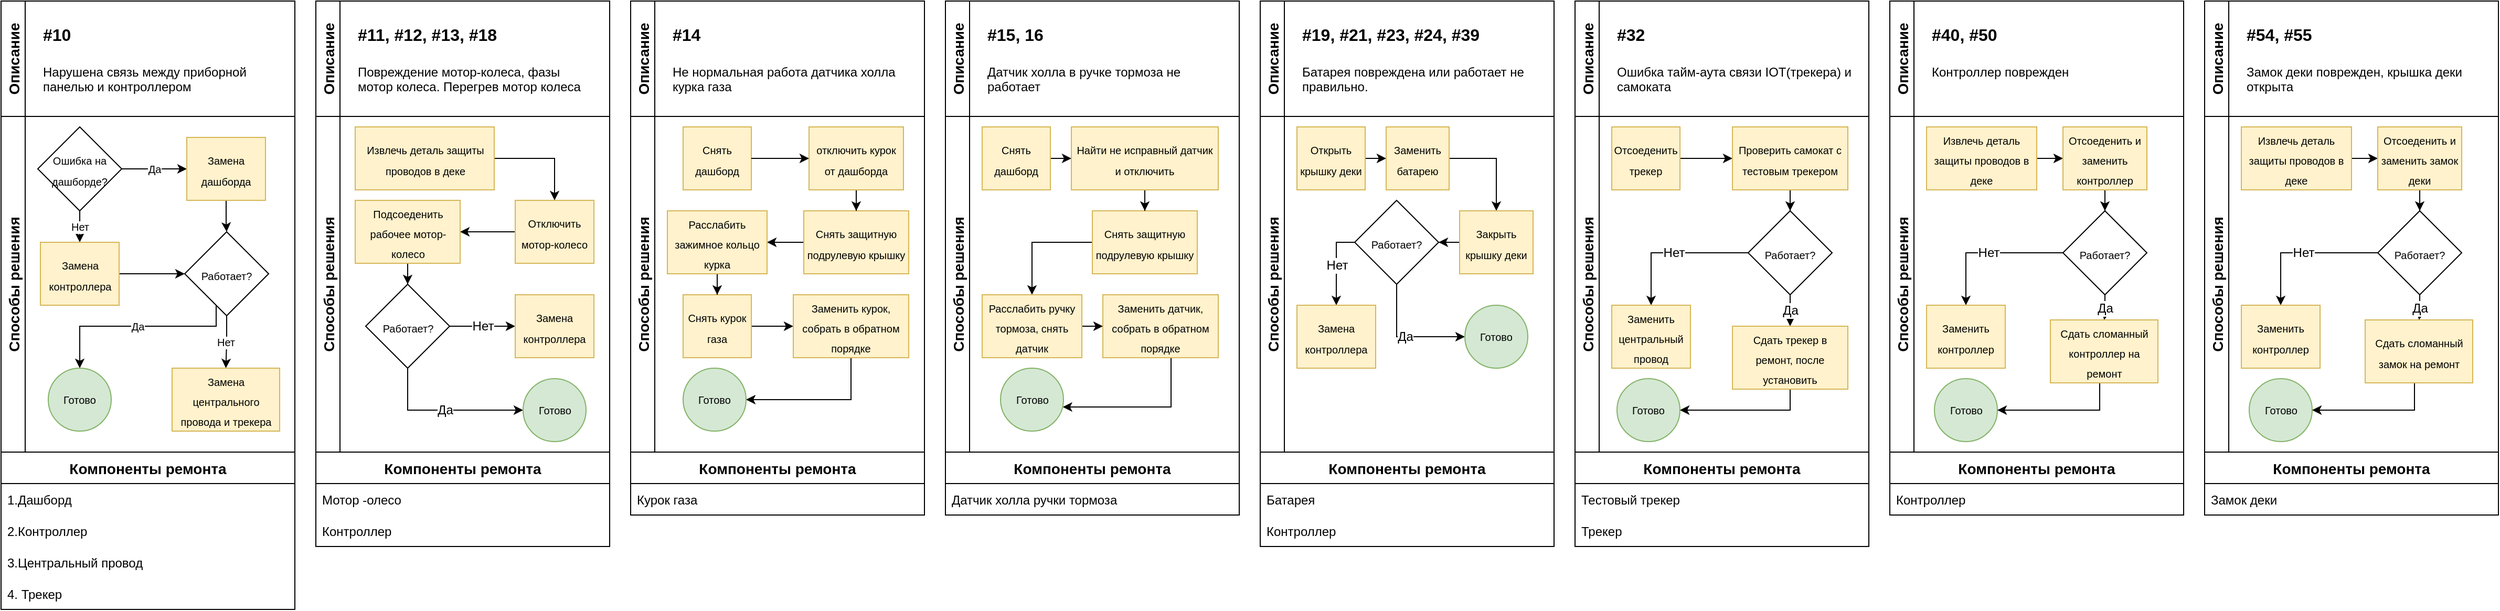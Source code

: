 <mxfile version="20.4.0" type="github">
  <diagram id="C5RBs43oDa-KdzZeNtuy" name="Page-1">
    <mxGraphModel dx="1224" dy="566" grid="1" gridSize="10" guides="1" tooltips="1" connect="1" arrows="1" fold="1" page="1" pageScale="1" pageWidth="827" pageHeight="1169" math="0" shadow="0">
      <root>
        <mxCell id="WIyWlLk6GJQsqaUBKTNV-0" />
        <mxCell id="WIyWlLk6GJQsqaUBKTNV-1" parent="WIyWlLk6GJQsqaUBKTNV-0" />
        <mxCell id="MVbqZQjScUCZrP6E3Oa8-44" value="" style="group" vertex="1" connectable="0" parent="WIyWlLk6GJQsqaUBKTNV-1">
          <mxGeometry x="10" y="20" width="280" height="550" as="geometry" />
        </mxCell>
        <mxCell id="MVbqZQjScUCZrP6E3Oa8-1" value="Способы решения" style="swimlane;horizontal=0;fontSize=14;" vertex="1" parent="MVbqZQjScUCZrP6E3Oa8-44">
          <mxGeometry y="110" width="280" height="320" as="geometry" />
        </mxCell>
        <mxCell id="MVbqZQjScUCZrP6E3Oa8-6" value="Да" style="edgeStyle=orthogonalEdgeStyle;rounded=0;orthogonalLoop=1;jettySize=auto;html=1;fontSize=10;" edge="1" parent="MVbqZQjScUCZrP6E3Oa8-1" source="MVbqZQjScUCZrP6E3Oa8-4" target="MVbqZQjScUCZrP6E3Oa8-5">
          <mxGeometry relative="1" as="geometry" />
        </mxCell>
        <mxCell id="MVbqZQjScUCZrP6E3Oa8-10" value="Нет" style="edgeStyle=orthogonalEdgeStyle;rounded=0;orthogonalLoop=1;jettySize=auto;html=1;entryX=0.5;entryY=0;entryDx=0;entryDy=0;fontSize=10;" edge="1" parent="MVbqZQjScUCZrP6E3Oa8-1" source="MVbqZQjScUCZrP6E3Oa8-4" target="MVbqZQjScUCZrP6E3Oa8-8">
          <mxGeometry relative="1" as="geometry" />
        </mxCell>
        <mxCell id="MVbqZQjScUCZrP6E3Oa8-4" value="&lt;font style=&quot;font-size: 10px;&quot;&gt;Ошибка на дашборде?&lt;/font&gt;" style="rhombus;whiteSpace=wrap;html=1;fontSize=16;" vertex="1" parent="MVbqZQjScUCZrP6E3Oa8-1">
          <mxGeometry x="35" y="10" width="80" height="80" as="geometry" />
        </mxCell>
        <mxCell id="MVbqZQjScUCZrP6E3Oa8-25" style="edgeStyle=orthogonalEdgeStyle;rounded=0;orthogonalLoop=1;jettySize=auto;html=1;entryX=0.5;entryY=0;entryDx=0;entryDy=0;fontSize=10;" edge="1" parent="MVbqZQjScUCZrP6E3Oa8-1" source="MVbqZQjScUCZrP6E3Oa8-5" target="MVbqZQjScUCZrP6E3Oa8-11">
          <mxGeometry relative="1" as="geometry" />
        </mxCell>
        <mxCell id="MVbqZQjScUCZrP6E3Oa8-5" value="&lt;font style=&quot;font-size: 10px;&quot;&gt;Замена дашборда&lt;/font&gt;" style="whiteSpace=wrap;html=1;fontSize=16;fillColor=#fff2cc;strokeColor=#d6b656;" vertex="1" parent="MVbqZQjScUCZrP6E3Oa8-1">
          <mxGeometry x="177" y="20" width="75" height="60" as="geometry" />
        </mxCell>
        <mxCell id="MVbqZQjScUCZrP6E3Oa8-20" style="edgeStyle=orthogonalEdgeStyle;rounded=0;orthogonalLoop=1;jettySize=auto;html=1;entryX=0;entryY=0.5;entryDx=0;entryDy=0;fontSize=10;" edge="1" parent="MVbqZQjScUCZrP6E3Oa8-1" source="MVbqZQjScUCZrP6E3Oa8-8" target="MVbqZQjScUCZrP6E3Oa8-11">
          <mxGeometry relative="1" as="geometry" />
        </mxCell>
        <mxCell id="MVbqZQjScUCZrP6E3Oa8-8" value="&lt;font style=&quot;font-size: 10px;&quot;&gt;Замена контроллера&lt;/font&gt;" style="whiteSpace=wrap;html=1;fontSize=16;fillColor=#fff2cc;strokeColor=#d6b656;" vertex="1" parent="MVbqZQjScUCZrP6E3Oa8-1">
          <mxGeometry x="37.5" y="120" width="75" height="60" as="geometry" />
        </mxCell>
        <mxCell id="MVbqZQjScUCZrP6E3Oa8-23" value="Да" style="edgeStyle=orthogonalEdgeStyle;rounded=0;orthogonalLoop=1;jettySize=auto;html=1;fontSize=10;" edge="1" parent="MVbqZQjScUCZrP6E3Oa8-1" source="MVbqZQjScUCZrP6E3Oa8-11" target="MVbqZQjScUCZrP6E3Oa8-16">
          <mxGeometry relative="1" as="geometry">
            <Array as="points">
              <mxPoint x="205" y="200" />
              <mxPoint x="75" y="200" />
            </Array>
          </mxGeometry>
        </mxCell>
        <mxCell id="MVbqZQjScUCZrP6E3Oa8-24" value="Нет" style="edgeStyle=orthogonalEdgeStyle;rounded=0;orthogonalLoop=1;jettySize=auto;html=1;entryX=0.5;entryY=0;entryDx=0;entryDy=0;fontSize=10;" edge="1" parent="MVbqZQjScUCZrP6E3Oa8-1" source="MVbqZQjScUCZrP6E3Oa8-11" target="MVbqZQjScUCZrP6E3Oa8-13">
          <mxGeometry relative="1" as="geometry" />
        </mxCell>
        <mxCell id="MVbqZQjScUCZrP6E3Oa8-11" value="&lt;font style=&quot;font-size: 10px;&quot;&gt;Работает?&lt;/font&gt;" style="rhombus;whiteSpace=wrap;html=1;fontSize=16;" vertex="1" parent="MVbqZQjScUCZrP6E3Oa8-1">
          <mxGeometry x="175" y="110" width="80" height="80" as="geometry" />
        </mxCell>
        <mxCell id="MVbqZQjScUCZrP6E3Oa8-13" value="&lt;font style=&quot;font-size: 10px;&quot;&gt;Замена центрального провода и трекера&lt;/font&gt;" style="whiteSpace=wrap;html=1;fontSize=16;fillColor=#fff2cc;strokeColor=#d6b656;" vertex="1" parent="MVbqZQjScUCZrP6E3Oa8-1">
          <mxGeometry x="163" y="240" width="102.5" height="60" as="geometry" />
        </mxCell>
        <mxCell id="MVbqZQjScUCZrP6E3Oa8-16" value="Готово" style="ellipse;whiteSpace=wrap;html=1;aspect=fixed;fontSize=10;fillColor=#d5e8d4;strokeColor=#82b366;" vertex="1" parent="MVbqZQjScUCZrP6E3Oa8-1">
          <mxGeometry x="45" y="240" width="60" height="60" as="geometry" />
        </mxCell>
        <mxCell id="MVbqZQjScUCZrP6E3Oa8-2" value="Описание" style="swimlane;horizontal=0;fontSize=14;" vertex="1" parent="MVbqZQjScUCZrP6E3Oa8-44">
          <mxGeometry width="280" height="110" as="geometry" />
        </mxCell>
        <mxCell id="MVbqZQjScUCZrP6E3Oa8-0" value="&lt;h1&gt;&lt;font style=&quot;font-size: 16px;&quot;&gt;#10&lt;/font&gt;&lt;/h1&gt;&lt;p&gt;Нарушена связь между приборной панелью и контроллером&lt;br&gt;&lt;/p&gt;" style="text;html=1;strokeColor=none;fillColor=none;spacing=5;spacingTop=-20;whiteSpace=wrap;overflow=hidden;rounded=0;" vertex="1" parent="MVbqZQjScUCZrP6E3Oa8-2">
          <mxGeometry x="35" y="10" width="235" height="90" as="geometry" />
        </mxCell>
        <mxCell id="MVbqZQjScUCZrP6E3Oa8-40" value="Компоненты ремонта" style="swimlane;fontStyle=1;childLayout=stackLayout;horizontal=1;startSize=30;horizontalStack=0;resizeParent=1;resizeParentMax=0;resizeLast=0;collapsible=1;marginBottom=0;fontSize=14;" vertex="1" parent="MVbqZQjScUCZrP6E3Oa8-44">
          <mxGeometry y="430" width="280" height="150" as="geometry" />
        </mxCell>
        <mxCell id="MVbqZQjScUCZrP6E3Oa8-41" value="1.Дашборд" style="text;strokeColor=none;fillColor=none;align=left;verticalAlign=middle;spacingLeft=4;spacingRight=4;overflow=hidden;points=[[0,0.5],[1,0.5]];portConstraint=eastwest;rotatable=0;fontSize=12;" vertex="1" parent="MVbqZQjScUCZrP6E3Oa8-40">
          <mxGeometry y="30" width="280" height="30" as="geometry" />
        </mxCell>
        <mxCell id="MVbqZQjScUCZrP6E3Oa8-42" value="2.Контроллер" style="text;strokeColor=none;fillColor=none;align=left;verticalAlign=middle;spacingLeft=4;spacingRight=4;overflow=hidden;points=[[0,0.5],[1,0.5]];portConstraint=eastwest;rotatable=0;fontSize=12;" vertex="1" parent="MVbqZQjScUCZrP6E3Oa8-40">
          <mxGeometry y="60" width="280" height="30" as="geometry" />
        </mxCell>
        <mxCell id="MVbqZQjScUCZrP6E3Oa8-223" value="3.Центральный провод" style="text;strokeColor=none;fillColor=none;align=left;verticalAlign=middle;spacingLeft=4;spacingRight=4;overflow=hidden;points=[[0,0.5],[1,0.5]];portConstraint=eastwest;rotatable=0;fontSize=12;" vertex="1" parent="MVbqZQjScUCZrP6E3Oa8-40">
          <mxGeometry y="90" width="280" height="30" as="geometry" />
        </mxCell>
        <mxCell id="MVbqZQjScUCZrP6E3Oa8-43" value="4. Трекер" style="text;strokeColor=none;fillColor=none;align=left;verticalAlign=middle;spacingLeft=4;spacingRight=4;overflow=hidden;points=[[0,0.5],[1,0.5]];portConstraint=eastwest;rotatable=0;fontSize=12;" vertex="1" parent="MVbqZQjScUCZrP6E3Oa8-40">
          <mxGeometry y="120" width="280" height="30" as="geometry" />
        </mxCell>
        <mxCell id="MVbqZQjScUCZrP6E3Oa8-45" value="" style="group" vertex="1" connectable="0" parent="WIyWlLk6GJQsqaUBKTNV-1">
          <mxGeometry x="310" y="20" width="280" height="550" as="geometry" />
        </mxCell>
        <mxCell id="MVbqZQjScUCZrP6E3Oa8-46" value="Способы решения" style="swimlane;horizontal=0;fontSize=14;" vertex="1" parent="MVbqZQjScUCZrP6E3Oa8-45">
          <mxGeometry y="110" width="280" height="320" as="geometry" />
        </mxCell>
        <mxCell id="MVbqZQjScUCZrP6E3Oa8-75" style="edgeStyle=orthogonalEdgeStyle;rounded=0;orthogonalLoop=1;jettySize=auto;html=1;entryX=0.5;entryY=0;entryDx=0;entryDy=0;fontSize=12;" edge="1" parent="MVbqZQjScUCZrP6E3Oa8-46" source="MVbqZQjScUCZrP6E3Oa8-51" target="MVbqZQjScUCZrP6E3Oa8-53">
          <mxGeometry relative="1" as="geometry" />
        </mxCell>
        <mxCell id="MVbqZQjScUCZrP6E3Oa8-51" value="&lt;span style=&quot;font-size: 10px;&quot;&gt;Извлечь деталь защиты проводов в деке&lt;/span&gt;" style="whiteSpace=wrap;html=1;fontSize=16;fillColor=#fff2cc;strokeColor=#d6b656;" vertex="1" parent="MVbqZQjScUCZrP6E3Oa8-46">
          <mxGeometry x="37.5" y="10" width="132.5" height="60" as="geometry" />
        </mxCell>
        <mxCell id="MVbqZQjScUCZrP6E3Oa8-76" style="edgeStyle=orthogonalEdgeStyle;rounded=0;orthogonalLoop=1;jettySize=auto;html=1;entryX=1;entryY=0.5;entryDx=0;entryDy=0;fontSize=12;" edge="1" parent="MVbqZQjScUCZrP6E3Oa8-46" source="MVbqZQjScUCZrP6E3Oa8-53" target="MVbqZQjScUCZrP6E3Oa8-57">
          <mxGeometry relative="1" as="geometry" />
        </mxCell>
        <mxCell id="MVbqZQjScUCZrP6E3Oa8-53" value="&lt;font style=&quot;font-size: 10px;&quot;&gt;Отключить мотор-колесо&lt;/font&gt;" style="whiteSpace=wrap;html=1;fontSize=16;fillColor=#fff2cc;strokeColor=#d6b656;" vertex="1" parent="MVbqZQjScUCZrP6E3Oa8-46">
          <mxGeometry x="190" y="80" width="75" height="60" as="geometry" />
        </mxCell>
        <mxCell id="MVbqZQjScUCZrP6E3Oa8-77" style="edgeStyle=orthogonalEdgeStyle;rounded=0;orthogonalLoop=1;jettySize=auto;html=1;entryX=0.5;entryY=0;entryDx=0;entryDy=0;fontSize=12;" edge="1" parent="MVbqZQjScUCZrP6E3Oa8-46" source="MVbqZQjScUCZrP6E3Oa8-57" target="MVbqZQjScUCZrP6E3Oa8-66">
          <mxGeometry relative="1" as="geometry" />
        </mxCell>
        <mxCell id="MVbqZQjScUCZrP6E3Oa8-57" value="&lt;font style=&quot;font-size: 10px;&quot;&gt;Подсоеденить рабочее мотор-колесо&lt;/font&gt;" style="whiteSpace=wrap;html=1;fontSize=16;fillColor=#fff2cc;strokeColor=#d6b656;" vertex="1" parent="MVbqZQjScUCZrP6E3Oa8-46">
          <mxGeometry x="37.5" y="80" width="100" height="60" as="geometry" />
        </mxCell>
        <mxCell id="MVbqZQjScUCZrP6E3Oa8-78" value="Нет" style="edgeStyle=orthogonalEdgeStyle;rounded=0;orthogonalLoop=1;jettySize=auto;html=1;entryX=0;entryY=0.5;entryDx=0;entryDy=0;fontSize=12;" edge="1" parent="MVbqZQjScUCZrP6E3Oa8-46" source="MVbqZQjScUCZrP6E3Oa8-66" target="MVbqZQjScUCZrP6E3Oa8-70">
          <mxGeometry relative="1" as="geometry" />
        </mxCell>
        <mxCell id="MVbqZQjScUCZrP6E3Oa8-80" value="Да" style="edgeStyle=orthogonalEdgeStyle;rounded=0;orthogonalLoop=1;jettySize=auto;html=1;entryX=0;entryY=0.5;entryDx=0;entryDy=0;fontSize=12;" edge="1" parent="MVbqZQjScUCZrP6E3Oa8-46" source="MVbqZQjScUCZrP6E3Oa8-66" target="MVbqZQjScUCZrP6E3Oa8-72">
          <mxGeometry relative="1" as="geometry">
            <Array as="points">
              <mxPoint x="88" y="280" />
            </Array>
          </mxGeometry>
        </mxCell>
        <mxCell id="MVbqZQjScUCZrP6E3Oa8-66" value="&lt;font style=&quot;font-size: 10px;&quot;&gt;Работает?&lt;/font&gt;" style="rhombus;whiteSpace=wrap;html=1;fontSize=16;" vertex="1" parent="MVbqZQjScUCZrP6E3Oa8-46">
          <mxGeometry x="47.5" y="160" width="80" height="80" as="geometry" />
        </mxCell>
        <mxCell id="MVbqZQjScUCZrP6E3Oa8-72" value="Готово" style="ellipse;whiteSpace=wrap;html=1;aspect=fixed;fontSize=10;fillColor=#d5e8d4;strokeColor=#82b366;" vertex="1" parent="MVbqZQjScUCZrP6E3Oa8-46">
          <mxGeometry x="197.5" y="250" width="60" height="60" as="geometry" />
        </mxCell>
        <mxCell id="MVbqZQjScUCZrP6E3Oa8-70" value="&lt;font style=&quot;font-size: 10px;&quot;&gt;Замена контроллера&lt;/font&gt;" style="whiteSpace=wrap;html=1;fontSize=16;fillColor=#fff2cc;strokeColor=#d6b656;" vertex="1" parent="MVbqZQjScUCZrP6E3Oa8-46">
          <mxGeometry x="190" y="170" width="75" height="60" as="geometry" />
        </mxCell>
        <mxCell id="MVbqZQjScUCZrP6E3Oa8-59" value="Описание" style="swimlane;horizontal=0;fontSize=14;" vertex="1" parent="MVbqZQjScUCZrP6E3Oa8-45">
          <mxGeometry width="280" height="110" as="geometry" />
        </mxCell>
        <mxCell id="MVbqZQjScUCZrP6E3Oa8-60" value="&lt;h1&gt;&lt;font style=&quot;font-size: 16px;&quot;&gt;#11, #12, #13, #18&lt;/font&gt;&lt;/h1&gt;&lt;p&gt;Повреждение мотор-колеса, фазы мотор колеса. Перегрев мотор колеса&lt;br&gt;&lt;/p&gt;" style="text;html=1;strokeColor=none;fillColor=none;spacing=5;spacingTop=-20;whiteSpace=wrap;overflow=hidden;rounded=0;" vertex="1" parent="MVbqZQjScUCZrP6E3Oa8-59">
          <mxGeometry x="35" y="10" width="235" height="90" as="geometry" />
        </mxCell>
        <mxCell id="MVbqZQjScUCZrP6E3Oa8-61" value="Компоненты ремонта" style="swimlane;fontStyle=1;childLayout=stackLayout;horizontal=1;startSize=30;horizontalStack=0;resizeParent=1;resizeParentMax=0;resizeLast=0;collapsible=1;marginBottom=0;fontSize=14;" vertex="1" parent="MVbqZQjScUCZrP6E3Oa8-45">
          <mxGeometry y="430" width="280" height="90" as="geometry" />
        </mxCell>
        <mxCell id="MVbqZQjScUCZrP6E3Oa8-62" value="Мотор -олесо" style="text;strokeColor=none;fillColor=none;align=left;verticalAlign=middle;spacingLeft=4;spacingRight=4;overflow=hidden;points=[[0,0.5],[1,0.5]];portConstraint=eastwest;rotatable=0;fontSize=12;" vertex="1" parent="MVbqZQjScUCZrP6E3Oa8-61">
          <mxGeometry y="30" width="280" height="30" as="geometry" />
        </mxCell>
        <mxCell id="MVbqZQjScUCZrP6E3Oa8-63" value="Контроллер" style="text;strokeColor=none;fillColor=none;align=left;verticalAlign=middle;spacingLeft=4;spacingRight=4;overflow=hidden;points=[[0,0.5],[1,0.5]];portConstraint=eastwest;rotatable=0;fontSize=12;" vertex="1" parent="MVbqZQjScUCZrP6E3Oa8-61">
          <mxGeometry y="60" width="280" height="30" as="geometry" />
        </mxCell>
        <mxCell id="MVbqZQjScUCZrP6E3Oa8-81" value="Способы решения" style="swimlane;horizontal=0;fontSize=14;" vertex="1" parent="WIyWlLk6GJQsqaUBKTNV-1">
          <mxGeometry x="610" y="130" width="280" height="320" as="geometry" />
        </mxCell>
        <mxCell id="MVbqZQjScUCZrP6E3Oa8-84" style="edgeStyle=orthogonalEdgeStyle;rounded=0;orthogonalLoop=1;jettySize=auto;html=1;entryX=1;entryY=0.5;entryDx=0;entryDy=0;fontSize=12;" edge="1" parent="MVbqZQjScUCZrP6E3Oa8-81" source="MVbqZQjScUCZrP6E3Oa8-85">
          <mxGeometry relative="1" as="geometry">
            <mxPoint x="137.5" y="110" as="targetPoint" />
          </mxGeometry>
        </mxCell>
        <mxCell id="MVbqZQjScUCZrP6E3Oa8-86" style="edgeStyle=orthogonalEdgeStyle;rounded=0;orthogonalLoop=1;jettySize=auto;html=1;entryX=0.5;entryY=0;entryDx=0;entryDy=0;fontSize=12;" edge="1" parent="MVbqZQjScUCZrP6E3Oa8-81" target="MVbqZQjScUCZrP6E3Oa8-90">
          <mxGeometry relative="1" as="geometry">
            <mxPoint x="87.5" y="140" as="sourcePoint" />
          </mxGeometry>
        </mxCell>
        <mxCell id="MVbqZQjScUCZrP6E3Oa8-88" value="Нет" style="edgeStyle=orthogonalEdgeStyle;rounded=0;orthogonalLoop=1;jettySize=auto;html=1;entryX=0;entryY=0.5;entryDx=0;entryDy=0;fontSize=12;" edge="1" parent="MVbqZQjScUCZrP6E3Oa8-81" target="MVbqZQjScUCZrP6E3Oa8-92">
          <mxGeometry relative="1" as="geometry">
            <mxPoint x="127.5" y="200" as="sourcePoint" />
          </mxGeometry>
        </mxCell>
        <mxCell id="MVbqZQjScUCZrP6E3Oa8-89" value="Да" style="edgeStyle=orthogonalEdgeStyle;rounded=0;orthogonalLoop=1;jettySize=auto;html=1;entryX=0;entryY=0.5;entryDx=0;entryDy=0;fontSize=12;" edge="1" parent="MVbqZQjScUCZrP6E3Oa8-81" target="MVbqZQjScUCZrP6E3Oa8-91">
          <mxGeometry relative="1" as="geometry">
            <Array as="points">
              <mxPoint x="88" y="280" />
            </Array>
            <mxPoint x="87.5" y="240" as="sourcePoint" />
          </mxGeometry>
        </mxCell>
        <mxCell id="MVbqZQjScUCZrP6E3Oa8-99" value="&lt;span style=&quot;font-size: 10px;&quot;&gt;Снять дашборд&lt;/span&gt;" style="whiteSpace=wrap;html=1;fontSize=16;fillColor=#fff2cc;strokeColor=#d6b656;" vertex="1" parent="MVbqZQjScUCZrP6E3Oa8-81">
          <mxGeometry x="50" y="10" width="65" height="60" as="geometry" />
        </mxCell>
        <mxCell id="MVbqZQjScUCZrP6E3Oa8-152" style="edgeStyle=orthogonalEdgeStyle;rounded=0;orthogonalLoop=1;jettySize=auto;html=1;entryX=1;entryY=0.5;entryDx=0;entryDy=0;fontSize=12;" edge="1" parent="MVbqZQjScUCZrP6E3Oa8-81" source="MVbqZQjScUCZrP6E3Oa8-101" target="MVbqZQjScUCZrP6E3Oa8-83">
          <mxGeometry relative="1" as="geometry" />
        </mxCell>
        <mxCell id="MVbqZQjScUCZrP6E3Oa8-101" value="&lt;span style=&quot;font-size: 10px;&quot;&gt;Снять защитную подрулевую крышку&lt;/span&gt;" style="whiteSpace=wrap;html=1;fontSize=16;fillColor=#fff2cc;strokeColor=#d6b656;" vertex="1" parent="MVbqZQjScUCZrP6E3Oa8-81">
          <mxGeometry x="165" y="90" width="100" height="60" as="geometry" />
        </mxCell>
        <mxCell id="MVbqZQjScUCZrP6E3Oa8-154" style="edgeStyle=orthogonalEdgeStyle;rounded=0;orthogonalLoop=1;jettySize=auto;html=1;entryX=0;entryY=0.5;entryDx=0;entryDy=0;fontSize=12;" edge="1" parent="MVbqZQjScUCZrP6E3Oa8-81" source="MVbqZQjScUCZrP6E3Oa8-111" target="MVbqZQjScUCZrP6E3Oa8-115">
          <mxGeometry relative="1" as="geometry" />
        </mxCell>
        <mxCell id="MVbqZQjScUCZrP6E3Oa8-111" value="&lt;span style=&quot;font-size: 10px;&quot;&gt;Снять курок газа&lt;/span&gt;" style="whiteSpace=wrap;html=1;fontSize=16;fillColor=#fff2cc;strokeColor=#d6b656;" vertex="1" parent="MVbqZQjScUCZrP6E3Oa8-81">
          <mxGeometry x="50" y="170" width="65" height="60" as="geometry" />
        </mxCell>
        <mxCell id="MVbqZQjScUCZrP6E3Oa8-156" style="edgeStyle=orthogonalEdgeStyle;rounded=0;orthogonalLoop=1;jettySize=auto;html=1;entryX=1;entryY=0.5;entryDx=0;entryDy=0;fontSize=12;" edge="1" parent="MVbqZQjScUCZrP6E3Oa8-81" source="MVbqZQjScUCZrP6E3Oa8-115" target="MVbqZQjScUCZrP6E3Oa8-117">
          <mxGeometry relative="1" as="geometry">
            <Array as="points">
              <mxPoint x="210" y="270" />
            </Array>
          </mxGeometry>
        </mxCell>
        <mxCell id="MVbqZQjScUCZrP6E3Oa8-115" value="&lt;span style=&quot;font-size: 10px;&quot;&gt;Заменить курок, собрать в обратном порядке&lt;/span&gt;" style="whiteSpace=wrap;html=1;fontSize=16;fillColor=#fff2cc;strokeColor=#d6b656;" vertex="1" parent="MVbqZQjScUCZrP6E3Oa8-81">
          <mxGeometry x="155" y="170" width="110" height="60" as="geometry" />
        </mxCell>
        <mxCell id="MVbqZQjScUCZrP6E3Oa8-117" value="Готово" style="ellipse;whiteSpace=wrap;html=1;aspect=fixed;fontSize=10;fillColor=#d5e8d4;strokeColor=#82b366;" vertex="1" parent="MVbqZQjScUCZrP6E3Oa8-81">
          <mxGeometry x="50" y="240" width="60" height="60" as="geometry" />
        </mxCell>
        <mxCell id="MVbqZQjScUCZrP6E3Oa8-151" style="edgeStyle=orthogonalEdgeStyle;rounded=0;orthogonalLoop=1;jettySize=auto;html=1;entryX=0.5;entryY=0;entryDx=0;entryDy=0;fontSize=12;" edge="1" parent="MVbqZQjScUCZrP6E3Oa8-81" source="MVbqZQjScUCZrP6E3Oa8-144" target="MVbqZQjScUCZrP6E3Oa8-101">
          <mxGeometry relative="1" as="geometry" />
        </mxCell>
        <mxCell id="MVbqZQjScUCZrP6E3Oa8-144" value="&lt;span style=&quot;font-size: 10px;&quot;&gt;отключить курок от дашборда&lt;/span&gt;" style="whiteSpace=wrap;html=1;fontSize=16;fillColor=#fff2cc;strokeColor=#d6b656;" vertex="1" parent="MVbqZQjScUCZrP6E3Oa8-81">
          <mxGeometry x="170" y="10" width="90" height="60" as="geometry" />
        </mxCell>
        <mxCell id="MVbqZQjScUCZrP6E3Oa8-145" value="" style="edgeStyle=orthogonalEdgeStyle;rounded=0;orthogonalLoop=1;jettySize=auto;html=1;fontSize=12;" edge="1" parent="MVbqZQjScUCZrP6E3Oa8-81" source="MVbqZQjScUCZrP6E3Oa8-99" target="MVbqZQjScUCZrP6E3Oa8-144">
          <mxGeometry relative="1" as="geometry" />
        </mxCell>
        <mxCell id="MVbqZQjScUCZrP6E3Oa8-153" style="edgeStyle=orthogonalEdgeStyle;rounded=0;orthogonalLoop=1;jettySize=auto;html=1;entryX=0.5;entryY=0;entryDx=0;entryDy=0;fontSize=12;" edge="1" parent="MVbqZQjScUCZrP6E3Oa8-81" source="MVbqZQjScUCZrP6E3Oa8-83" target="MVbqZQjScUCZrP6E3Oa8-111">
          <mxGeometry relative="1" as="geometry" />
        </mxCell>
        <mxCell id="MVbqZQjScUCZrP6E3Oa8-83" value="&lt;span style=&quot;font-size: 10px;&quot;&gt;Расслабить зажимное кольцо курка&lt;/span&gt;" style="whiteSpace=wrap;html=1;fontSize=16;fillColor=#fff2cc;strokeColor=#d6b656;" vertex="1" parent="MVbqZQjScUCZrP6E3Oa8-81">
          <mxGeometry x="35" y="90" width="95" height="60" as="geometry" />
        </mxCell>
        <mxCell id="MVbqZQjScUCZrP6E3Oa8-93" value="Описание" style="swimlane;horizontal=0;fontSize=14;" vertex="1" parent="WIyWlLk6GJQsqaUBKTNV-1">
          <mxGeometry x="610" y="20" width="280" height="110" as="geometry" />
        </mxCell>
        <mxCell id="MVbqZQjScUCZrP6E3Oa8-94" value="&lt;h1&gt;&lt;font style=&quot;font-size: 16px;&quot;&gt;#14&lt;/font&gt;&lt;/h1&gt;&lt;p&gt;Не нормальная работа датчика холла курка газа&lt;br&gt;&lt;/p&gt;" style="text;html=1;strokeColor=none;fillColor=none;spacing=5;spacingTop=-20;whiteSpace=wrap;overflow=hidden;rounded=0;" vertex="1" parent="MVbqZQjScUCZrP6E3Oa8-93">
          <mxGeometry x="35" y="10" width="235" height="90" as="geometry" />
        </mxCell>
        <mxCell id="MVbqZQjScUCZrP6E3Oa8-95" value="Компоненты ремонта" style="swimlane;fontStyle=1;childLayout=stackLayout;horizontal=1;startSize=30;horizontalStack=0;resizeParent=1;resizeParentMax=0;resizeLast=0;collapsible=1;marginBottom=0;fontSize=14;" vertex="1" parent="WIyWlLk6GJQsqaUBKTNV-1">
          <mxGeometry x="610" y="450" width="280" height="60" as="geometry" />
        </mxCell>
        <mxCell id="MVbqZQjScUCZrP6E3Oa8-96" value="Курок газа" style="text;strokeColor=none;fillColor=none;align=left;verticalAlign=middle;spacingLeft=4;spacingRight=4;overflow=hidden;points=[[0,0.5],[1,0.5]];portConstraint=eastwest;rotatable=0;fontSize=12;" vertex="1" parent="MVbqZQjScUCZrP6E3Oa8-95">
          <mxGeometry y="30" width="280" height="30" as="geometry" />
        </mxCell>
        <mxCell id="MVbqZQjScUCZrP6E3Oa8-119" value="Способы решения" style="swimlane;horizontal=0;fontSize=14;" vertex="1" parent="WIyWlLk6GJQsqaUBKTNV-1">
          <mxGeometry x="910" y="130" width="280" height="320" as="geometry" />
        </mxCell>
        <mxCell id="MVbqZQjScUCZrP6E3Oa8-122" style="edgeStyle=orthogonalEdgeStyle;rounded=0;orthogonalLoop=1;jettySize=auto;html=1;entryX=1;entryY=0.5;entryDx=0;entryDy=0;fontSize=12;" edge="1" parent="MVbqZQjScUCZrP6E3Oa8-119">
          <mxGeometry relative="1" as="geometry">
            <mxPoint x="137.5" y="110" as="targetPoint" />
          </mxGeometry>
        </mxCell>
        <mxCell id="MVbqZQjScUCZrP6E3Oa8-123" style="edgeStyle=orthogonalEdgeStyle;rounded=0;orthogonalLoop=1;jettySize=auto;html=1;entryX=0.5;entryY=0;entryDx=0;entryDy=0;fontSize=12;" edge="1" parent="MVbqZQjScUCZrP6E3Oa8-119">
          <mxGeometry relative="1" as="geometry">
            <mxPoint x="87.5" y="140" as="sourcePoint" />
          </mxGeometry>
        </mxCell>
        <mxCell id="MVbqZQjScUCZrP6E3Oa8-124" value="Нет" style="edgeStyle=orthogonalEdgeStyle;rounded=0;orthogonalLoop=1;jettySize=auto;html=1;entryX=0;entryY=0.5;entryDx=0;entryDy=0;fontSize=12;" edge="1" parent="MVbqZQjScUCZrP6E3Oa8-119">
          <mxGeometry relative="1" as="geometry">
            <mxPoint x="127.5" y="200" as="sourcePoint" />
          </mxGeometry>
        </mxCell>
        <mxCell id="MVbqZQjScUCZrP6E3Oa8-125" value="Да" style="edgeStyle=orthogonalEdgeStyle;rounded=0;orthogonalLoop=1;jettySize=auto;html=1;entryX=0;entryY=0.5;entryDx=0;entryDy=0;fontSize=12;" edge="1" parent="MVbqZQjScUCZrP6E3Oa8-119">
          <mxGeometry relative="1" as="geometry">
            <Array as="points">
              <mxPoint x="88" y="280" />
            </Array>
            <mxPoint x="87.5" y="240" as="sourcePoint" />
          </mxGeometry>
        </mxCell>
        <mxCell id="MVbqZQjScUCZrP6E3Oa8-160" style="edgeStyle=orthogonalEdgeStyle;rounded=0;orthogonalLoop=1;jettySize=auto;html=1;entryX=0;entryY=0.5;entryDx=0;entryDy=0;fontSize=12;" edge="1" parent="MVbqZQjScUCZrP6E3Oa8-119" source="MVbqZQjScUCZrP6E3Oa8-127" target="MVbqZQjScUCZrP6E3Oa8-121">
          <mxGeometry relative="1" as="geometry" />
        </mxCell>
        <mxCell id="MVbqZQjScUCZrP6E3Oa8-127" value="&lt;span style=&quot;font-size: 10px;&quot;&gt;Снять дашборд&lt;/span&gt;" style="whiteSpace=wrap;html=1;fontSize=16;fillColor=#fff2cc;strokeColor=#d6b656;" vertex="1" parent="MVbqZQjScUCZrP6E3Oa8-119">
          <mxGeometry x="35" y="10" width="65" height="60" as="geometry" />
        </mxCell>
        <mxCell id="MVbqZQjScUCZrP6E3Oa8-162" style="edgeStyle=orthogonalEdgeStyle;rounded=0;orthogonalLoop=1;jettySize=auto;html=1;entryX=0.5;entryY=0;entryDx=0;entryDy=0;fontSize=12;" edge="1" parent="MVbqZQjScUCZrP6E3Oa8-119" source="MVbqZQjScUCZrP6E3Oa8-129" target="MVbqZQjScUCZrP6E3Oa8-131">
          <mxGeometry relative="1" as="geometry" />
        </mxCell>
        <mxCell id="MVbqZQjScUCZrP6E3Oa8-129" value="&lt;span style=&quot;font-size: 10px;&quot;&gt;Снять защитную подрулевую крышку&lt;/span&gt;" style="whiteSpace=wrap;html=1;fontSize=16;fillColor=#fff2cc;strokeColor=#d6b656;" vertex="1" parent="MVbqZQjScUCZrP6E3Oa8-119">
          <mxGeometry x="140" y="90" width="100" height="60" as="geometry" />
        </mxCell>
        <mxCell id="MVbqZQjScUCZrP6E3Oa8-130" style="edgeStyle=orthogonalEdgeStyle;rounded=0;orthogonalLoop=1;jettySize=auto;html=1;entryX=0;entryY=0.5;entryDx=0;entryDy=0;fontSize=12;" edge="1" parent="MVbqZQjScUCZrP6E3Oa8-119" source="MVbqZQjScUCZrP6E3Oa8-131" target="MVbqZQjScUCZrP6E3Oa8-133">
          <mxGeometry relative="1" as="geometry" />
        </mxCell>
        <mxCell id="MVbqZQjScUCZrP6E3Oa8-131" value="&lt;span style=&quot;font-size: 10px;&quot;&gt;Расслабить ручку тормоза, снять датчик&lt;/span&gt;" style="whiteSpace=wrap;html=1;fontSize=16;fillColor=#fff2cc;strokeColor=#d6b656;" vertex="1" parent="MVbqZQjScUCZrP6E3Oa8-119">
          <mxGeometry x="35" y="170" width="95" height="60" as="geometry" />
        </mxCell>
        <mxCell id="MVbqZQjScUCZrP6E3Oa8-132" style="edgeStyle=orthogonalEdgeStyle;rounded=0;orthogonalLoop=1;jettySize=auto;html=1;entryX=0.988;entryY=0.624;entryDx=0;entryDy=0;entryPerimeter=0;fontSize=12;" edge="1" parent="MVbqZQjScUCZrP6E3Oa8-119" source="MVbqZQjScUCZrP6E3Oa8-133" target="MVbqZQjScUCZrP6E3Oa8-134">
          <mxGeometry relative="1" as="geometry">
            <Array as="points">
              <mxPoint x="215" y="277" />
              <mxPoint x="112" y="277" />
            </Array>
          </mxGeometry>
        </mxCell>
        <mxCell id="MVbqZQjScUCZrP6E3Oa8-133" value="&lt;span style=&quot;font-size: 10px;&quot;&gt;Заменить датчик, собрать в обратном порядке&lt;/span&gt;" style="whiteSpace=wrap;html=1;fontSize=16;fillColor=#fff2cc;strokeColor=#d6b656;" vertex="1" parent="MVbqZQjScUCZrP6E3Oa8-119">
          <mxGeometry x="150" y="170" width="110" height="60" as="geometry" />
        </mxCell>
        <mxCell id="MVbqZQjScUCZrP6E3Oa8-134" value="Готово" style="ellipse;whiteSpace=wrap;html=1;aspect=fixed;fontSize=10;fillColor=#d5e8d4;strokeColor=#82b366;" vertex="1" parent="MVbqZQjScUCZrP6E3Oa8-119">
          <mxGeometry x="52.5" y="240" width="60" height="60" as="geometry" />
        </mxCell>
        <mxCell id="MVbqZQjScUCZrP6E3Oa8-161" style="edgeStyle=orthogonalEdgeStyle;rounded=0;orthogonalLoop=1;jettySize=auto;html=1;entryX=0.5;entryY=0;entryDx=0;entryDy=0;fontSize=12;" edge="1" parent="MVbqZQjScUCZrP6E3Oa8-119" source="MVbqZQjScUCZrP6E3Oa8-121" target="MVbqZQjScUCZrP6E3Oa8-129">
          <mxGeometry relative="1" as="geometry" />
        </mxCell>
        <mxCell id="MVbqZQjScUCZrP6E3Oa8-121" value="&lt;span style=&quot;font-size: 10px;&quot;&gt;Найти не исправный датчик&lt;br&gt;и отключить&lt;/span&gt;" style="whiteSpace=wrap;html=1;fontSize=16;fillColor=#fff2cc;strokeColor=#d6b656;" vertex="1" parent="MVbqZQjScUCZrP6E3Oa8-119">
          <mxGeometry x="120" y="10" width="140" height="60" as="geometry" />
        </mxCell>
        <mxCell id="MVbqZQjScUCZrP6E3Oa8-135" value="Описание" style="swimlane;horizontal=0;fontSize=14;" vertex="1" parent="WIyWlLk6GJQsqaUBKTNV-1">
          <mxGeometry x="910" y="20" width="280" height="110" as="geometry" />
        </mxCell>
        <mxCell id="MVbqZQjScUCZrP6E3Oa8-136" value="&lt;h1&gt;&lt;font style=&quot;font-size: 16px;&quot;&gt;#15, 16&lt;/font&gt;&lt;/h1&gt;&lt;p&gt;Датчик холла в ручке тормоза не работает&lt;br&gt;&lt;/p&gt;" style="text;html=1;strokeColor=none;fillColor=none;spacing=5;spacingTop=-20;whiteSpace=wrap;overflow=hidden;rounded=0;" vertex="1" parent="MVbqZQjScUCZrP6E3Oa8-135">
          <mxGeometry x="35" y="10" width="235" height="90" as="geometry" />
        </mxCell>
        <mxCell id="MVbqZQjScUCZrP6E3Oa8-137" value="Компоненты ремонта" style="swimlane;fontStyle=1;childLayout=stackLayout;horizontal=1;startSize=30;horizontalStack=0;resizeParent=1;resizeParentMax=0;resizeLast=0;collapsible=1;marginBottom=0;fontSize=14;" vertex="1" parent="WIyWlLk6GJQsqaUBKTNV-1">
          <mxGeometry x="910" y="450" width="280" height="60" as="geometry" />
        </mxCell>
        <mxCell id="MVbqZQjScUCZrP6E3Oa8-138" value="Датчик холла ручки тормоза" style="text;strokeColor=none;fillColor=none;align=left;verticalAlign=middle;spacingLeft=4;spacingRight=4;overflow=hidden;points=[[0,0.5],[1,0.5]];portConstraint=eastwest;rotatable=0;fontSize=12;" vertex="1" parent="MVbqZQjScUCZrP6E3Oa8-137">
          <mxGeometry y="30" width="280" height="30" as="geometry" />
        </mxCell>
        <mxCell id="MVbqZQjScUCZrP6E3Oa8-163" value="Способы решения" style="swimlane;horizontal=0;fontSize=14;" vertex="1" parent="WIyWlLk6GJQsqaUBKTNV-1">
          <mxGeometry x="1210" y="130" width="280" height="320" as="geometry" />
        </mxCell>
        <mxCell id="MVbqZQjScUCZrP6E3Oa8-164" style="edgeStyle=orthogonalEdgeStyle;rounded=0;orthogonalLoop=1;jettySize=auto;html=1;entryX=1;entryY=0.5;entryDx=0;entryDy=0;fontSize=12;" edge="1" parent="MVbqZQjScUCZrP6E3Oa8-163">
          <mxGeometry relative="1" as="geometry">
            <mxPoint x="137.5" y="110" as="targetPoint" />
          </mxGeometry>
        </mxCell>
        <mxCell id="MVbqZQjScUCZrP6E3Oa8-165" style="edgeStyle=orthogonalEdgeStyle;rounded=0;orthogonalLoop=1;jettySize=auto;html=1;entryX=0.5;entryY=0;entryDx=0;entryDy=0;fontSize=12;" edge="1" parent="MVbqZQjScUCZrP6E3Oa8-163">
          <mxGeometry relative="1" as="geometry">
            <mxPoint x="87.5" y="140" as="sourcePoint" />
          </mxGeometry>
        </mxCell>
        <mxCell id="MVbqZQjScUCZrP6E3Oa8-166" value="Нет" style="edgeStyle=orthogonalEdgeStyle;rounded=0;orthogonalLoop=1;jettySize=auto;html=1;entryX=0;entryY=0.5;entryDx=0;entryDy=0;fontSize=12;" edge="1" parent="MVbqZQjScUCZrP6E3Oa8-163">
          <mxGeometry relative="1" as="geometry">
            <mxPoint x="127.5" y="200" as="sourcePoint" />
          </mxGeometry>
        </mxCell>
        <mxCell id="MVbqZQjScUCZrP6E3Oa8-167" value="Да" style="edgeStyle=orthogonalEdgeStyle;rounded=0;orthogonalLoop=1;jettySize=auto;html=1;entryX=0;entryY=0.5;entryDx=0;entryDy=0;fontSize=12;" edge="1" parent="MVbqZQjScUCZrP6E3Oa8-163">
          <mxGeometry relative="1" as="geometry">
            <Array as="points">
              <mxPoint x="88" y="280" />
            </Array>
            <mxPoint x="87.5" y="240" as="sourcePoint" />
          </mxGeometry>
        </mxCell>
        <mxCell id="MVbqZQjScUCZrP6E3Oa8-168" style="edgeStyle=orthogonalEdgeStyle;rounded=0;orthogonalLoop=1;jettySize=auto;html=1;entryX=0;entryY=0.5;entryDx=0;entryDy=0;fontSize=12;" edge="1" parent="MVbqZQjScUCZrP6E3Oa8-163" source="MVbqZQjScUCZrP6E3Oa8-169" target="MVbqZQjScUCZrP6E3Oa8-178">
          <mxGeometry relative="1" as="geometry" />
        </mxCell>
        <mxCell id="MVbqZQjScUCZrP6E3Oa8-169" value="&lt;span style=&quot;font-size: 10px;&quot;&gt;Открыть крышку деки&lt;/span&gt;" style="whiteSpace=wrap;html=1;fontSize=16;fillColor=#fff2cc;strokeColor=#d6b656;" vertex="1" parent="MVbqZQjScUCZrP6E3Oa8-163">
          <mxGeometry x="35" y="10" width="65" height="60" as="geometry" />
        </mxCell>
        <mxCell id="MVbqZQjScUCZrP6E3Oa8-172" style="edgeStyle=orthogonalEdgeStyle;rounded=0;orthogonalLoop=1;jettySize=auto;html=1;entryX=0;entryY=0.5;entryDx=0;entryDy=0;fontSize=12;" edge="1" parent="MVbqZQjScUCZrP6E3Oa8-163" target="MVbqZQjScUCZrP6E3Oa8-175">
          <mxGeometry relative="1" as="geometry">
            <mxPoint x="130" y="200.048" as="sourcePoint" />
          </mxGeometry>
        </mxCell>
        <mxCell id="MVbqZQjScUCZrP6E3Oa8-193" style="edgeStyle=orthogonalEdgeStyle;rounded=0;orthogonalLoop=1;jettySize=auto;html=1;entryX=0.5;entryY=0;entryDx=0;entryDy=0;fontSize=12;" edge="1" parent="MVbqZQjScUCZrP6E3Oa8-163" source="MVbqZQjScUCZrP6E3Oa8-178" target="MVbqZQjScUCZrP6E3Oa8-191">
          <mxGeometry relative="1" as="geometry" />
        </mxCell>
        <mxCell id="MVbqZQjScUCZrP6E3Oa8-178" value="&lt;span style=&quot;font-size: 10px;&quot;&gt;Заменить батарею&lt;/span&gt;" style="whiteSpace=wrap;html=1;fontSize=16;fillColor=#fff2cc;strokeColor=#d6b656;" vertex="1" parent="MVbqZQjScUCZrP6E3Oa8-163">
          <mxGeometry x="120" y="10" width="60" height="60" as="geometry" />
        </mxCell>
        <mxCell id="MVbqZQjScUCZrP6E3Oa8-195" value="Да" style="edgeStyle=orthogonalEdgeStyle;rounded=0;orthogonalLoop=1;jettySize=auto;html=1;entryX=0;entryY=0.5;entryDx=0;entryDy=0;fontSize=12;" edge="1" parent="MVbqZQjScUCZrP6E3Oa8-163" source="MVbqZQjScUCZrP6E3Oa8-186" target="MVbqZQjScUCZrP6E3Oa8-187">
          <mxGeometry relative="1" as="geometry">
            <Array as="points">
              <mxPoint x="130" y="210" />
            </Array>
          </mxGeometry>
        </mxCell>
        <mxCell id="MVbqZQjScUCZrP6E3Oa8-196" value="Нет" style="edgeStyle=orthogonalEdgeStyle;rounded=0;orthogonalLoop=1;jettySize=auto;html=1;entryX=0.5;entryY=0;entryDx=0;entryDy=0;fontSize=12;" edge="1" parent="MVbqZQjScUCZrP6E3Oa8-163" source="MVbqZQjScUCZrP6E3Oa8-186" target="MVbqZQjScUCZrP6E3Oa8-188">
          <mxGeometry relative="1" as="geometry">
            <Array as="points">
              <mxPoint x="72" y="120" />
            </Array>
          </mxGeometry>
        </mxCell>
        <mxCell id="MVbqZQjScUCZrP6E3Oa8-186" value="&lt;font style=&quot;font-size: 10px;&quot;&gt;Работает?&lt;/font&gt;" style="rhombus;whiteSpace=wrap;html=1;fontSize=16;" vertex="1" parent="MVbqZQjScUCZrP6E3Oa8-163">
          <mxGeometry x="90" y="80" width="80" height="80" as="geometry" />
        </mxCell>
        <mxCell id="MVbqZQjScUCZrP6E3Oa8-188" value="&lt;font style=&quot;font-size: 10px;&quot;&gt;Замена контроллера&lt;/font&gt;" style="whiteSpace=wrap;html=1;fontSize=16;fillColor=#fff2cc;strokeColor=#d6b656;" vertex="1" parent="MVbqZQjScUCZrP6E3Oa8-163">
          <mxGeometry x="35" y="180" width="75" height="60" as="geometry" />
        </mxCell>
        <mxCell id="MVbqZQjScUCZrP6E3Oa8-187" value="Готово" style="ellipse;whiteSpace=wrap;html=1;aspect=fixed;fontSize=10;fillColor=#d5e8d4;strokeColor=#82b366;" vertex="1" parent="MVbqZQjScUCZrP6E3Oa8-163">
          <mxGeometry x="195" y="180" width="60" height="60" as="geometry" />
        </mxCell>
        <mxCell id="MVbqZQjScUCZrP6E3Oa8-194" style="edgeStyle=orthogonalEdgeStyle;rounded=0;orthogonalLoop=1;jettySize=auto;html=1;entryX=1;entryY=0.5;entryDx=0;entryDy=0;fontSize=12;" edge="1" parent="MVbqZQjScUCZrP6E3Oa8-163" source="MVbqZQjScUCZrP6E3Oa8-191" target="MVbqZQjScUCZrP6E3Oa8-186">
          <mxGeometry relative="1" as="geometry" />
        </mxCell>
        <mxCell id="MVbqZQjScUCZrP6E3Oa8-191" value="&lt;span style=&quot;font-size: 10px;&quot;&gt;Закрыть крышку деки&lt;/span&gt;" style="whiteSpace=wrap;html=1;fontSize=16;fillColor=#fff2cc;strokeColor=#d6b656;" vertex="1" parent="MVbqZQjScUCZrP6E3Oa8-163">
          <mxGeometry x="190" y="90" width="70" height="60" as="geometry" />
        </mxCell>
        <mxCell id="MVbqZQjScUCZrP6E3Oa8-179" value="Описание" style="swimlane;horizontal=0;fontSize=14;" vertex="1" parent="WIyWlLk6GJQsqaUBKTNV-1">
          <mxGeometry x="1210" y="20" width="280" height="110" as="geometry" />
        </mxCell>
        <mxCell id="MVbqZQjScUCZrP6E3Oa8-180" value="&lt;h1&gt;&lt;font style=&quot;font-size: 16px;&quot;&gt;#19, #21, #23, #24, #39&lt;/font&gt;&lt;/h1&gt;&lt;p&gt;Батарея повреждена или работает не правильно.&lt;br&gt;&lt;/p&gt;" style="text;html=1;strokeColor=none;fillColor=none;spacing=5;spacingTop=-20;whiteSpace=wrap;overflow=hidden;rounded=0;" vertex="1" parent="MVbqZQjScUCZrP6E3Oa8-179">
          <mxGeometry x="35" y="10" width="235" height="90" as="geometry" />
        </mxCell>
        <mxCell id="MVbqZQjScUCZrP6E3Oa8-181" value="Компоненты ремонта" style="swimlane;fontStyle=1;childLayout=stackLayout;horizontal=1;startSize=30;horizontalStack=0;resizeParent=1;resizeParentMax=0;resizeLast=0;collapsible=1;marginBottom=0;fontSize=14;" vertex="1" parent="WIyWlLk6GJQsqaUBKTNV-1">
          <mxGeometry x="1210" y="450" width="280" height="90" as="geometry" />
        </mxCell>
        <mxCell id="MVbqZQjScUCZrP6E3Oa8-182" value="Батарея" style="text;strokeColor=none;fillColor=none;align=left;verticalAlign=middle;spacingLeft=4;spacingRight=4;overflow=hidden;points=[[0,0.5],[1,0.5]];portConstraint=eastwest;rotatable=0;fontSize=12;" vertex="1" parent="MVbqZQjScUCZrP6E3Oa8-181">
          <mxGeometry y="30" width="280" height="30" as="geometry" />
        </mxCell>
        <mxCell id="MVbqZQjScUCZrP6E3Oa8-198" value="Контроллер" style="text;strokeColor=none;fillColor=none;align=left;verticalAlign=middle;spacingLeft=4;spacingRight=4;overflow=hidden;points=[[0,0.5],[1,0.5]];portConstraint=eastwest;rotatable=0;fontSize=12;" vertex="1" parent="MVbqZQjScUCZrP6E3Oa8-181">
          <mxGeometry y="60" width="280" height="30" as="geometry" />
        </mxCell>
        <mxCell id="MVbqZQjScUCZrP6E3Oa8-201" value="Способы решения" style="swimlane;horizontal=0;fontSize=14;" vertex="1" parent="WIyWlLk6GJQsqaUBKTNV-1">
          <mxGeometry x="1510" y="130" width="280" height="320" as="geometry" />
        </mxCell>
        <mxCell id="MVbqZQjScUCZrP6E3Oa8-202" style="edgeStyle=orthogonalEdgeStyle;rounded=0;orthogonalLoop=1;jettySize=auto;html=1;entryX=1;entryY=0.5;entryDx=0;entryDy=0;fontSize=12;" edge="1" parent="MVbqZQjScUCZrP6E3Oa8-201">
          <mxGeometry relative="1" as="geometry">
            <mxPoint x="137.5" y="110" as="targetPoint" />
          </mxGeometry>
        </mxCell>
        <mxCell id="MVbqZQjScUCZrP6E3Oa8-203" style="edgeStyle=orthogonalEdgeStyle;rounded=0;orthogonalLoop=1;jettySize=auto;html=1;entryX=0.5;entryY=0;entryDx=0;entryDy=0;fontSize=12;" edge="1" parent="MVbqZQjScUCZrP6E3Oa8-201">
          <mxGeometry relative="1" as="geometry">
            <mxPoint x="87.5" y="140" as="sourcePoint" />
          </mxGeometry>
        </mxCell>
        <mxCell id="MVbqZQjScUCZrP6E3Oa8-204" value="Нет" style="edgeStyle=orthogonalEdgeStyle;rounded=0;orthogonalLoop=1;jettySize=auto;html=1;entryX=0;entryY=0.5;entryDx=0;entryDy=0;fontSize=12;" edge="1" parent="MVbqZQjScUCZrP6E3Oa8-201">
          <mxGeometry relative="1" as="geometry">
            <mxPoint x="127.5" y="200" as="sourcePoint" />
          </mxGeometry>
        </mxCell>
        <mxCell id="MVbqZQjScUCZrP6E3Oa8-205" value="Да" style="edgeStyle=orthogonalEdgeStyle;rounded=0;orthogonalLoop=1;jettySize=auto;html=1;entryX=0;entryY=0.5;entryDx=0;entryDy=0;fontSize=12;" edge="1" parent="MVbqZQjScUCZrP6E3Oa8-201">
          <mxGeometry relative="1" as="geometry">
            <Array as="points">
              <mxPoint x="88" y="280" />
            </Array>
            <mxPoint x="87.5" y="240" as="sourcePoint" />
          </mxGeometry>
        </mxCell>
        <mxCell id="MVbqZQjScUCZrP6E3Oa8-206" style="edgeStyle=orthogonalEdgeStyle;rounded=0;orthogonalLoop=1;jettySize=auto;html=1;entryX=0;entryY=0.5;entryDx=0;entryDy=0;fontSize=12;" edge="1" parent="MVbqZQjScUCZrP6E3Oa8-201" source="MVbqZQjScUCZrP6E3Oa8-207" target="MVbqZQjScUCZrP6E3Oa8-210">
          <mxGeometry relative="1" as="geometry" />
        </mxCell>
        <mxCell id="MVbqZQjScUCZrP6E3Oa8-207" value="&lt;span style=&quot;font-size: 10px;&quot;&gt;Отсоеденить трекер&lt;/span&gt;" style="whiteSpace=wrap;html=1;fontSize=16;fillColor=#fff2cc;strokeColor=#d6b656;" vertex="1" parent="MVbqZQjScUCZrP6E3Oa8-201">
          <mxGeometry x="35" y="10" width="65" height="60" as="geometry" />
        </mxCell>
        <mxCell id="MVbqZQjScUCZrP6E3Oa8-208" style="edgeStyle=orthogonalEdgeStyle;rounded=0;orthogonalLoop=1;jettySize=auto;html=1;entryX=0;entryY=0.5;entryDx=0;entryDy=0;fontSize=12;" edge="1" parent="MVbqZQjScUCZrP6E3Oa8-201">
          <mxGeometry relative="1" as="geometry">
            <mxPoint x="130" y="200.048" as="sourcePoint" />
          </mxGeometry>
        </mxCell>
        <mxCell id="MVbqZQjScUCZrP6E3Oa8-224" style="edgeStyle=orthogonalEdgeStyle;rounded=0;orthogonalLoop=1;jettySize=auto;html=1;entryX=0.5;entryY=0;entryDx=0;entryDy=0;fontSize=12;" edge="1" parent="MVbqZQjScUCZrP6E3Oa8-201" source="MVbqZQjScUCZrP6E3Oa8-210" target="MVbqZQjScUCZrP6E3Oa8-213">
          <mxGeometry relative="1" as="geometry" />
        </mxCell>
        <mxCell id="MVbqZQjScUCZrP6E3Oa8-210" value="&lt;span style=&quot;font-size: 10px;&quot;&gt;Проверить самокат с тестовым трекером&lt;/span&gt;" style="whiteSpace=wrap;html=1;fontSize=16;fillColor=#fff2cc;strokeColor=#d6b656;" vertex="1" parent="MVbqZQjScUCZrP6E3Oa8-201">
          <mxGeometry x="150" y="10" width="110" height="60" as="geometry" />
        </mxCell>
        <mxCell id="MVbqZQjScUCZrP6E3Oa8-212" value="Нет" style="edgeStyle=orthogonalEdgeStyle;rounded=0;orthogonalLoop=1;jettySize=auto;html=1;entryX=0.5;entryY=0;entryDx=0;entryDy=0;fontSize=12;" edge="1" parent="MVbqZQjScUCZrP6E3Oa8-201" source="MVbqZQjScUCZrP6E3Oa8-213" target="MVbqZQjScUCZrP6E3Oa8-214">
          <mxGeometry relative="1" as="geometry">
            <Array as="points">
              <mxPoint x="73" y="130" />
            </Array>
          </mxGeometry>
        </mxCell>
        <mxCell id="MVbqZQjScUCZrP6E3Oa8-227" value="Да" style="edgeStyle=orthogonalEdgeStyle;rounded=0;orthogonalLoop=1;jettySize=auto;html=1;fontSize=12;" edge="1" parent="MVbqZQjScUCZrP6E3Oa8-201" source="MVbqZQjScUCZrP6E3Oa8-213" target="MVbqZQjScUCZrP6E3Oa8-226">
          <mxGeometry relative="1" as="geometry" />
        </mxCell>
        <mxCell id="MVbqZQjScUCZrP6E3Oa8-213" value="&lt;font style=&quot;font-size: 10px;&quot;&gt;Работает?&lt;/font&gt;" style="rhombus;whiteSpace=wrap;html=1;fontSize=16;" vertex="1" parent="MVbqZQjScUCZrP6E3Oa8-201">
          <mxGeometry x="165" y="90" width="80" height="80" as="geometry" />
        </mxCell>
        <mxCell id="MVbqZQjScUCZrP6E3Oa8-214" value="&lt;span style=&quot;font-size: 10px;&quot;&gt;Заменить центральный провод&lt;/span&gt;" style="whiteSpace=wrap;html=1;fontSize=16;fillColor=#fff2cc;strokeColor=#d6b656;" vertex="1" parent="MVbqZQjScUCZrP6E3Oa8-201">
          <mxGeometry x="35" y="180" width="75" height="60" as="geometry" />
        </mxCell>
        <mxCell id="MVbqZQjScUCZrP6E3Oa8-215" value="Готово" style="ellipse;whiteSpace=wrap;html=1;aspect=fixed;fontSize=10;fillColor=#d5e8d4;strokeColor=#82b366;" vertex="1" parent="MVbqZQjScUCZrP6E3Oa8-201">
          <mxGeometry x="40" y="250" width="60" height="60" as="geometry" />
        </mxCell>
        <mxCell id="MVbqZQjScUCZrP6E3Oa8-228" style="edgeStyle=orthogonalEdgeStyle;rounded=0;orthogonalLoop=1;jettySize=auto;html=1;entryX=1;entryY=0.5;entryDx=0;entryDy=0;fontSize=12;" edge="1" parent="MVbqZQjScUCZrP6E3Oa8-201" source="MVbqZQjScUCZrP6E3Oa8-226" target="MVbqZQjScUCZrP6E3Oa8-215">
          <mxGeometry relative="1" as="geometry">
            <Array as="points">
              <mxPoint x="205" y="280" />
            </Array>
          </mxGeometry>
        </mxCell>
        <mxCell id="MVbqZQjScUCZrP6E3Oa8-226" value="&lt;span style=&quot;font-size: 10px;&quot;&gt;Сдать трекер в ремонт, после установить&lt;/span&gt;" style="whiteSpace=wrap;html=1;fontSize=16;fillColor=#fff2cc;strokeColor=#d6b656;" vertex="1" parent="MVbqZQjScUCZrP6E3Oa8-201">
          <mxGeometry x="150" y="200" width="110" height="60" as="geometry" />
        </mxCell>
        <mxCell id="MVbqZQjScUCZrP6E3Oa8-218" value="Описание" style="swimlane;horizontal=0;fontSize=14;" vertex="1" parent="WIyWlLk6GJQsqaUBKTNV-1">
          <mxGeometry x="1510" y="20" width="280" height="110" as="geometry" />
        </mxCell>
        <mxCell id="MVbqZQjScUCZrP6E3Oa8-219" value="&lt;h1&gt;&lt;font style=&quot;font-size: 16px;&quot;&gt;#32&lt;/font&gt;&lt;/h1&gt;&lt;p&gt;Ошибка тайм-аута связи IOT(трекера) и самоката&lt;br&gt;&lt;/p&gt;" style="text;html=1;strokeColor=none;fillColor=none;spacing=5;spacingTop=-20;whiteSpace=wrap;overflow=hidden;rounded=0;" vertex="1" parent="MVbqZQjScUCZrP6E3Oa8-218">
          <mxGeometry x="35" y="10" width="235" height="90" as="geometry" />
        </mxCell>
        <mxCell id="MVbqZQjScUCZrP6E3Oa8-220" value="Компоненты ремонта" style="swimlane;fontStyle=1;childLayout=stackLayout;horizontal=1;startSize=30;horizontalStack=0;resizeParent=1;resizeParentMax=0;resizeLast=0;collapsible=1;marginBottom=0;fontSize=14;" vertex="1" parent="WIyWlLk6GJQsqaUBKTNV-1">
          <mxGeometry x="1510" y="450" width="280" height="90" as="geometry" />
        </mxCell>
        <mxCell id="MVbqZQjScUCZrP6E3Oa8-221" value="Тестовый трекер" style="text;strokeColor=none;fillColor=none;align=left;verticalAlign=middle;spacingLeft=4;spacingRight=4;overflow=hidden;points=[[0,0.5],[1,0.5]];portConstraint=eastwest;rotatable=0;fontSize=12;" vertex="1" parent="MVbqZQjScUCZrP6E3Oa8-220">
          <mxGeometry y="30" width="280" height="30" as="geometry" />
        </mxCell>
        <mxCell id="MVbqZQjScUCZrP6E3Oa8-222" value="Трекер" style="text;strokeColor=none;fillColor=none;align=left;verticalAlign=middle;spacingLeft=4;spacingRight=4;overflow=hidden;points=[[0,0.5],[1,0.5]];portConstraint=eastwest;rotatable=0;fontSize=12;" vertex="1" parent="MVbqZQjScUCZrP6E3Oa8-220">
          <mxGeometry y="60" width="280" height="30" as="geometry" />
        </mxCell>
        <mxCell id="MVbqZQjScUCZrP6E3Oa8-231" value="Способы решения" style="swimlane;horizontal=0;fontSize=14;" vertex="1" parent="WIyWlLk6GJQsqaUBKTNV-1">
          <mxGeometry x="1810" y="130" width="280" height="320" as="geometry" />
        </mxCell>
        <mxCell id="MVbqZQjScUCZrP6E3Oa8-232" style="edgeStyle=orthogonalEdgeStyle;rounded=0;orthogonalLoop=1;jettySize=auto;html=1;entryX=1;entryY=0.5;entryDx=0;entryDy=0;fontSize=12;" edge="1" parent="MVbqZQjScUCZrP6E3Oa8-231">
          <mxGeometry relative="1" as="geometry">
            <mxPoint x="137.5" y="110" as="targetPoint" />
          </mxGeometry>
        </mxCell>
        <mxCell id="MVbqZQjScUCZrP6E3Oa8-233" style="edgeStyle=orthogonalEdgeStyle;rounded=0;orthogonalLoop=1;jettySize=auto;html=1;entryX=0.5;entryY=0;entryDx=0;entryDy=0;fontSize=12;" edge="1" parent="MVbqZQjScUCZrP6E3Oa8-231">
          <mxGeometry relative="1" as="geometry">
            <mxPoint x="87.5" y="140" as="sourcePoint" />
          </mxGeometry>
        </mxCell>
        <mxCell id="MVbqZQjScUCZrP6E3Oa8-234" value="Нет" style="edgeStyle=orthogonalEdgeStyle;rounded=0;orthogonalLoop=1;jettySize=auto;html=1;entryX=0;entryY=0.5;entryDx=0;entryDy=0;fontSize=12;" edge="1" parent="MVbqZQjScUCZrP6E3Oa8-231">
          <mxGeometry relative="1" as="geometry">
            <mxPoint x="127.5" y="200" as="sourcePoint" />
          </mxGeometry>
        </mxCell>
        <mxCell id="MVbqZQjScUCZrP6E3Oa8-235" value="Да" style="edgeStyle=orthogonalEdgeStyle;rounded=0;orthogonalLoop=1;jettySize=auto;html=1;entryX=0;entryY=0.5;entryDx=0;entryDy=0;fontSize=12;" edge="1" parent="MVbqZQjScUCZrP6E3Oa8-231">
          <mxGeometry relative="1" as="geometry">
            <Array as="points">
              <mxPoint x="88" y="280" />
            </Array>
            <mxPoint x="87.5" y="240" as="sourcePoint" />
          </mxGeometry>
        </mxCell>
        <mxCell id="MVbqZQjScUCZrP6E3Oa8-236" style="edgeStyle=orthogonalEdgeStyle;rounded=0;orthogonalLoop=1;jettySize=auto;html=1;entryX=0;entryY=0.5;entryDx=0;entryDy=0;fontSize=12;" edge="1" parent="MVbqZQjScUCZrP6E3Oa8-231" source="MVbqZQjScUCZrP6E3Oa8-237" target="MVbqZQjScUCZrP6E3Oa8-240">
          <mxGeometry relative="1" as="geometry" />
        </mxCell>
        <mxCell id="MVbqZQjScUCZrP6E3Oa8-237" value="&lt;span style=&quot;font-size: 10px;&quot;&gt;Извлечь деталь защиты проводов в деке&lt;/span&gt;" style="whiteSpace=wrap;html=1;fontSize=16;fillColor=#fff2cc;strokeColor=#d6b656;" vertex="1" parent="MVbqZQjScUCZrP6E3Oa8-231">
          <mxGeometry x="35" y="10" width="105" height="60" as="geometry" />
        </mxCell>
        <mxCell id="MVbqZQjScUCZrP6E3Oa8-238" style="edgeStyle=orthogonalEdgeStyle;rounded=0;orthogonalLoop=1;jettySize=auto;html=1;entryX=0;entryY=0.5;entryDx=0;entryDy=0;fontSize=12;" edge="1" parent="MVbqZQjScUCZrP6E3Oa8-231">
          <mxGeometry relative="1" as="geometry">
            <mxPoint x="130" y="200.048" as="sourcePoint" />
          </mxGeometry>
        </mxCell>
        <mxCell id="MVbqZQjScUCZrP6E3Oa8-239" style="edgeStyle=orthogonalEdgeStyle;rounded=0;orthogonalLoop=1;jettySize=auto;html=1;entryX=0.5;entryY=0;entryDx=0;entryDy=0;fontSize=12;" edge="1" parent="MVbqZQjScUCZrP6E3Oa8-231" source="MVbqZQjScUCZrP6E3Oa8-240" target="MVbqZQjScUCZrP6E3Oa8-243">
          <mxGeometry relative="1" as="geometry" />
        </mxCell>
        <mxCell id="MVbqZQjScUCZrP6E3Oa8-240" value="&lt;span style=&quot;font-size: 10px;&quot;&gt;Отсоеденить и заменить контроллер&lt;/span&gt;" style="whiteSpace=wrap;html=1;fontSize=16;fillColor=#fff2cc;strokeColor=#d6b656;" vertex="1" parent="MVbqZQjScUCZrP6E3Oa8-231">
          <mxGeometry x="165" y="10" width="80" height="60" as="geometry" />
        </mxCell>
        <mxCell id="MVbqZQjScUCZrP6E3Oa8-241" value="Нет" style="edgeStyle=orthogonalEdgeStyle;rounded=0;orthogonalLoop=1;jettySize=auto;html=1;entryX=0.5;entryY=0;entryDx=0;entryDy=0;fontSize=12;" edge="1" parent="MVbqZQjScUCZrP6E3Oa8-231" source="MVbqZQjScUCZrP6E3Oa8-243" target="MVbqZQjScUCZrP6E3Oa8-244">
          <mxGeometry relative="1" as="geometry">
            <Array as="points">
              <mxPoint x="73" y="130" />
            </Array>
          </mxGeometry>
        </mxCell>
        <mxCell id="MVbqZQjScUCZrP6E3Oa8-256" value="Да" style="edgeStyle=orthogonalEdgeStyle;rounded=0;orthogonalLoop=1;jettySize=auto;html=1;entryX=0.5;entryY=0;entryDx=0;entryDy=0;fontSize=12;" edge="1" parent="MVbqZQjScUCZrP6E3Oa8-231" source="MVbqZQjScUCZrP6E3Oa8-243" target="MVbqZQjScUCZrP6E3Oa8-255">
          <mxGeometry relative="1" as="geometry" />
        </mxCell>
        <mxCell id="MVbqZQjScUCZrP6E3Oa8-243" value="&lt;font style=&quot;font-size: 10px;&quot;&gt;Работает?&lt;/font&gt;" style="rhombus;whiteSpace=wrap;html=1;fontSize=16;" vertex="1" parent="MVbqZQjScUCZrP6E3Oa8-231">
          <mxGeometry x="165" y="90" width="80" height="80" as="geometry" />
        </mxCell>
        <mxCell id="MVbqZQjScUCZrP6E3Oa8-244" value="&lt;span style=&quot;font-size: 10px;&quot;&gt;Заменить контроллер&lt;/span&gt;" style="whiteSpace=wrap;html=1;fontSize=16;fillColor=#fff2cc;strokeColor=#d6b656;" vertex="1" parent="MVbqZQjScUCZrP6E3Oa8-231">
          <mxGeometry x="35" y="180" width="75" height="60" as="geometry" />
        </mxCell>
        <mxCell id="MVbqZQjScUCZrP6E3Oa8-245" value="Готово" style="ellipse;whiteSpace=wrap;html=1;aspect=fixed;fontSize=10;fillColor=#d5e8d4;strokeColor=#82b366;" vertex="1" parent="MVbqZQjScUCZrP6E3Oa8-231">
          <mxGeometry x="42.5" y="250" width="60" height="60" as="geometry" />
        </mxCell>
        <mxCell id="MVbqZQjScUCZrP6E3Oa8-258" style="edgeStyle=orthogonalEdgeStyle;rounded=0;orthogonalLoop=1;jettySize=auto;html=1;entryX=1;entryY=0.5;entryDx=0;entryDy=0;fontSize=12;" edge="1" parent="MVbqZQjScUCZrP6E3Oa8-231" source="MVbqZQjScUCZrP6E3Oa8-255" target="MVbqZQjScUCZrP6E3Oa8-245">
          <mxGeometry relative="1" as="geometry">
            <Array as="points">
              <mxPoint x="200" y="280" />
            </Array>
          </mxGeometry>
        </mxCell>
        <mxCell id="MVbqZQjScUCZrP6E3Oa8-255" value="&lt;span style=&quot;font-size: 10px;&quot;&gt;Сдать сломанный контроллер на ремонт&lt;/span&gt;" style="whiteSpace=wrap;html=1;fontSize=16;fillColor=#fff2cc;strokeColor=#d6b656;" vertex="1" parent="MVbqZQjScUCZrP6E3Oa8-231">
          <mxGeometry x="153" y="194" width="102.5" height="60" as="geometry" />
        </mxCell>
        <mxCell id="MVbqZQjScUCZrP6E3Oa8-248" value="Описание" style="swimlane;horizontal=0;fontSize=14;" vertex="1" parent="WIyWlLk6GJQsqaUBKTNV-1">
          <mxGeometry x="1810" y="20" width="280" height="110" as="geometry" />
        </mxCell>
        <mxCell id="MVbqZQjScUCZrP6E3Oa8-249" value="&lt;h1&gt;&lt;font style=&quot;font-size: 16px;&quot;&gt;#40, #50&lt;/font&gt;&lt;/h1&gt;&lt;p&gt;Контроллер поврежден&lt;br&gt;&lt;/p&gt;" style="text;html=1;strokeColor=none;fillColor=none;spacing=5;spacingTop=-20;whiteSpace=wrap;overflow=hidden;rounded=0;" vertex="1" parent="MVbqZQjScUCZrP6E3Oa8-248">
          <mxGeometry x="35" y="10" width="235" height="90" as="geometry" />
        </mxCell>
        <mxCell id="MVbqZQjScUCZrP6E3Oa8-250" value="Компоненты ремонта" style="swimlane;fontStyle=1;childLayout=stackLayout;horizontal=1;startSize=30;horizontalStack=0;resizeParent=1;resizeParentMax=0;resizeLast=0;collapsible=1;marginBottom=0;fontSize=14;" vertex="1" parent="WIyWlLk6GJQsqaUBKTNV-1">
          <mxGeometry x="1810" y="450" width="280" height="60" as="geometry" />
        </mxCell>
        <mxCell id="MVbqZQjScUCZrP6E3Oa8-251" value="Контроллер" style="text;strokeColor=none;fillColor=none;align=left;verticalAlign=middle;spacingLeft=4;spacingRight=4;overflow=hidden;points=[[0,0.5],[1,0.5]];portConstraint=eastwest;rotatable=0;fontSize=12;" vertex="1" parent="MVbqZQjScUCZrP6E3Oa8-250">
          <mxGeometry y="30" width="280" height="30" as="geometry" />
        </mxCell>
        <mxCell id="MVbqZQjScUCZrP6E3Oa8-259" value="Способы решения" style="swimlane;horizontal=0;fontSize=14;" vertex="1" parent="WIyWlLk6GJQsqaUBKTNV-1">
          <mxGeometry x="2110" y="130" width="280" height="320" as="geometry" />
        </mxCell>
        <mxCell id="MVbqZQjScUCZrP6E3Oa8-260" style="edgeStyle=orthogonalEdgeStyle;rounded=0;orthogonalLoop=1;jettySize=auto;html=1;entryX=1;entryY=0.5;entryDx=0;entryDy=0;fontSize=12;" edge="1" parent="MVbqZQjScUCZrP6E3Oa8-259">
          <mxGeometry relative="1" as="geometry">
            <mxPoint x="137.5" y="110" as="targetPoint" />
          </mxGeometry>
        </mxCell>
        <mxCell id="MVbqZQjScUCZrP6E3Oa8-261" style="edgeStyle=orthogonalEdgeStyle;rounded=0;orthogonalLoop=1;jettySize=auto;html=1;entryX=0.5;entryY=0;entryDx=0;entryDy=0;fontSize=12;" edge="1" parent="MVbqZQjScUCZrP6E3Oa8-259">
          <mxGeometry relative="1" as="geometry">
            <mxPoint x="87.5" y="140" as="sourcePoint" />
          </mxGeometry>
        </mxCell>
        <mxCell id="MVbqZQjScUCZrP6E3Oa8-262" value="Нет" style="edgeStyle=orthogonalEdgeStyle;rounded=0;orthogonalLoop=1;jettySize=auto;html=1;entryX=0;entryY=0.5;entryDx=0;entryDy=0;fontSize=12;" edge="1" parent="MVbqZQjScUCZrP6E3Oa8-259">
          <mxGeometry relative="1" as="geometry">
            <mxPoint x="127.5" y="200" as="sourcePoint" />
          </mxGeometry>
        </mxCell>
        <mxCell id="MVbqZQjScUCZrP6E3Oa8-263" value="Да" style="edgeStyle=orthogonalEdgeStyle;rounded=0;orthogonalLoop=1;jettySize=auto;html=1;entryX=0;entryY=0.5;entryDx=0;entryDy=0;fontSize=12;" edge="1" parent="MVbqZQjScUCZrP6E3Oa8-259">
          <mxGeometry relative="1" as="geometry">
            <Array as="points">
              <mxPoint x="88" y="280" />
            </Array>
            <mxPoint x="87.5" y="240" as="sourcePoint" />
          </mxGeometry>
        </mxCell>
        <mxCell id="MVbqZQjScUCZrP6E3Oa8-264" style="edgeStyle=orthogonalEdgeStyle;rounded=0;orthogonalLoop=1;jettySize=auto;html=1;entryX=0;entryY=0.5;entryDx=0;entryDy=0;fontSize=12;" edge="1" parent="MVbqZQjScUCZrP6E3Oa8-259" source="MVbqZQjScUCZrP6E3Oa8-265" target="MVbqZQjScUCZrP6E3Oa8-268">
          <mxGeometry relative="1" as="geometry" />
        </mxCell>
        <mxCell id="MVbqZQjScUCZrP6E3Oa8-265" value="&lt;span style=&quot;font-size: 10px;&quot;&gt;Извлечь деталь защиты проводов в деке&lt;/span&gt;" style="whiteSpace=wrap;html=1;fontSize=16;fillColor=#fff2cc;strokeColor=#d6b656;" vertex="1" parent="MVbqZQjScUCZrP6E3Oa8-259">
          <mxGeometry x="35" y="10" width="105" height="60" as="geometry" />
        </mxCell>
        <mxCell id="MVbqZQjScUCZrP6E3Oa8-266" style="edgeStyle=orthogonalEdgeStyle;rounded=0;orthogonalLoop=1;jettySize=auto;html=1;entryX=0;entryY=0.5;entryDx=0;entryDy=0;fontSize=12;" edge="1" parent="MVbqZQjScUCZrP6E3Oa8-259">
          <mxGeometry relative="1" as="geometry">
            <mxPoint x="130" y="200.048" as="sourcePoint" />
          </mxGeometry>
        </mxCell>
        <mxCell id="MVbqZQjScUCZrP6E3Oa8-267" style="edgeStyle=orthogonalEdgeStyle;rounded=0;orthogonalLoop=1;jettySize=auto;html=1;entryX=0.5;entryY=0;entryDx=0;entryDy=0;fontSize=12;" edge="1" parent="MVbqZQjScUCZrP6E3Oa8-259" source="MVbqZQjScUCZrP6E3Oa8-268" target="MVbqZQjScUCZrP6E3Oa8-271">
          <mxGeometry relative="1" as="geometry" />
        </mxCell>
        <mxCell id="MVbqZQjScUCZrP6E3Oa8-268" value="&lt;span style=&quot;font-size: 10px;&quot;&gt;Отсоеденить и заменить замок деки&lt;/span&gt;" style="whiteSpace=wrap;html=1;fontSize=16;fillColor=#fff2cc;strokeColor=#d6b656;" vertex="1" parent="MVbqZQjScUCZrP6E3Oa8-259">
          <mxGeometry x="165" y="10" width="80" height="60" as="geometry" />
        </mxCell>
        <mxCell id="MVbqZQjScUCZrP6E3Oa8-269" value="Нет" style="edgeStyle=orthogonalEdgeStyle;rounded=0;orthogonalLoop=1;jettySize=auto;html=1;entryX=0.5;entryY=0;entryDx=0;entryDy=0;fontSize=12;" edge="1" parent="MVbqZQjScUCZrP6E3Oa8-259" source="MVbqZQjScUCZrP6E3Oa8-271" target="MVbqZQjScUCZrP6E3Oa8-272">
          <mxGeometry relative="1" as="geometry">
            <Array as="points">
              <mxPoint x="73" y="130" />
            </Array>
          </mxGeometry>
        </mxCell>
        <mxCell id="MVbqZQjScUCZrP6E3Oa8-270" value="Да" style="edgeStyle=orthogonalEdgeStyle;rounded=0;orthogonalLoop=1;jettySize=auto;html=1;entryX=0.5;entryY=0;entryDx=0;entryDy=0;fontSize=12;" edge="1" parent="MVbqZQjScUCZrP6E3Oa8-259" source="MVbqZQjScUCZrP6E3Oa8-271" target="MVbqZQjScUCZrP6E3Oa8-275">
          <mxGeometry relative="1" as="geometry" />
        </mxCell>
        <mxCell id="MVbqZQjScUCZrP6E3Oa8-271" value="&lt;font style=&quot;font-size: 10px;&quot;&gt;Работает?&lt;/font&gt;" style="rhombus;whiteSpace=wrap;html=1;fontSize=16;" vertex="1" parent="MVbqZQjScUCZrP6E3Oa8-259">
          <mxGeometry x="165" y="90" width="80" height="80" as="geometry" />
        </mxCell>
        <mxCell id="MVbqZQjScUCZrP6E3Oa8-272" value="&lt;span style=&quot;font-size: 10px;&quot;&gt;Заменить контроллер&lt;/span&gt;" style="whiteSpace=wrap;html=1;fontSize=16;fillColor=#fff2cc;strokeColor=#d6b656;" vertex="1" parent="MVbqZQjScUCZrP6E3Oa8-259">
          <mxGeometry x="35" y="180" width="75" height="60" as="geometry" />
        </mxCell>
        <mxCell id="MVbqZQjScUCZrP6E3Oa8-273" value="Готово" style="ellipse;whiteSpace=wrap;html=1;aspect=fixed;fontSize=10;fillColor=#d5e8d4;strokeColor=#82b366;" vertex="1" parent="MVbqZQjScUCZrP6E3Oa8-259">
          <mxGeometry x="42.5" y="250" width="60" height="60" as="geometry" />
        </mxCell>
        <mxCell id="MVbqZQjScUCZrP6E3Oa8-274" style="edgeStyle=orthogonalEdgeStyle;rounded=0;orthogonalLoop=1;jettySize=auto;html=1;entryX=1;entryY=0.5;entryDx=0;entryDy=0;fontSize=12;" edge="1" parent="MVbqZQjScUCZrP6E3Oa8-259" source="MVbqZQjScUCZrP6E3Oa8-275" target="MVbqZQjScUCZrP6E3Oa8-273">
          <mxGeometry relative="1" as="geometry">
            <Array as="points">
              <mxPoint x="200" y="280" />
            </Array>
          </mxGeometry>
        </mxCell>
        <mxCell id="MVbqZQjScUCZrP6E3Oa8-275" value="&lt;span style=&quot;font-size: 10px;&quot;&gt;Сдать сломанный замок на ремонт&lt;/span&gt;" style="whiteSpace=wrap;html=1;fontSize=16;fillColor=#fff2cc;strokeColor=#d6b656;" vertex="1" parent="MVbqZQjScUCZrP6E3Oa8-259">
          <mxGeometry x="153" y="194" width="102.5" height="60" as="geometry" />
        </mxCell>
        <mxCell id="MVbqZQjScUCZrP6E3Oa8-276" value="Описание" style="swimlane;horizontal=0;fontSize=14;" vertex="1" parent="WIyWlLk6GJQsqaUBKTNV-1">
          <mxGeometry x="2110" y="20" width="280" height="110" as="geometry" />
        </mxCell>
        <mxCell id="MVbqZQjScUCZrP6E3Oa8-277" value="&lt;h1&gt;&lt;font style=&quot;font-size: 16px;&quot;&gt;#54, #55&lt;/font&gt;&lt;/h1&gt;&lt;p&gt;Замок деки поврежден, крышка деки открыта&lt;br&gt;&lt;/p&gt;" style="text;html=1;strokeColor=none;fillColor=none;spacing=5;spacingTop=-20;whiteSpace=wrap;overflow=hidden;rounded=0;" vertex="1" parent="MVbqZQjScUCZrP6E3Oa8-276">
          <mxGeometry x="35" y="10" width="235" height="90" as="geometry" />
        </mxCell>
        <mxCell id="MVbqZQjScUCZrP6E3Oa8-278" value="Компоненты ремонта" style="swimlane;fontStyle=1;childLayout=stackLayout;horizontal=1;startSize=30;horizontalStack=0;resizeParent=1;resizeParentMax=0;resizeLast=0;collapsible=1;marginBottom=0;fontSize=14;" vertex="1" parent="WIyWlLk6GJQsqaUBKTNV-1">
          <mxGeometry x="2110" y="450" width="280" height="60" as="geometry" />
        </mxCell>
        <mxCell id="MVbqZQjScUCZrP6E3Oa8-279" value="Замок деки" style="text;strokeColor=none;fillColor=none;align=left;verticalAlign=middle;spacingLeft=4;spacingRight=4;overflow=hidden;points=[[0,0.5],[1,0.5]];portConstraint=eastwest;rotatable=0;fontSize=12;" vertex="1" parent="MVbqZQjScUCZrP6E3Oa8-278">
          <mxGeometry y="30" width="280" height="30" as="geometry" />
        </mxCell>
      </root>
    </mxGraphModel>
  </diagram>
</mxfile>

